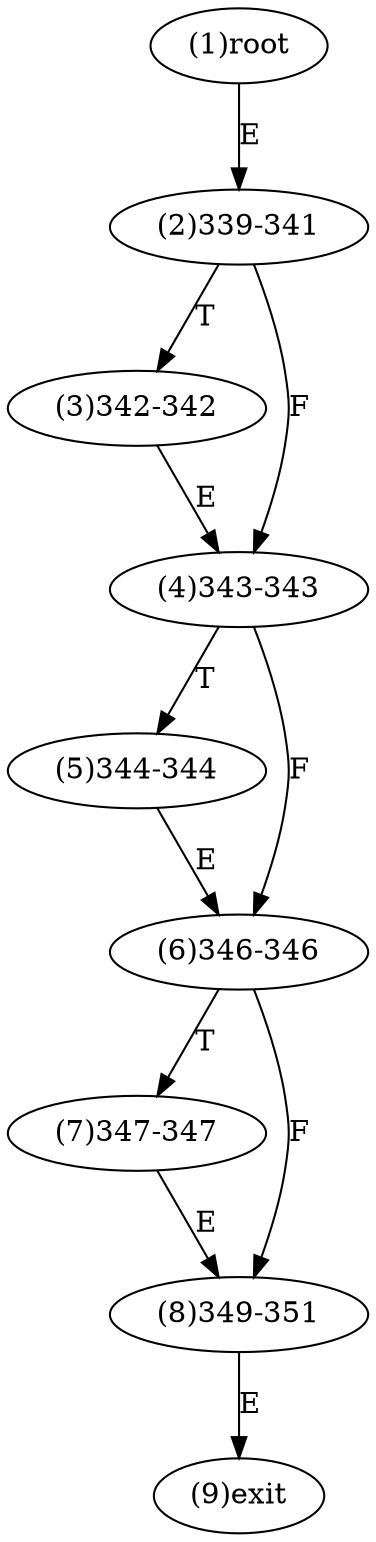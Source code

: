 digraph "" { 
1[ label="(1)root"];
2[ label="(2)339-341"];
3[ label="(3)342-342"];
4[ label="(4)343-343"];
5[ label="(5)344-344"];
6[ label="(6)346-346"];
7[ label="(7)347-347"];
8[ label="(8)349-351"];
9[ label="(9)exit"];
1->2[ label="E"];
2->4[ label="F"];
2->3[ label="T"];
3->4[ label="E"];
4->6[ label="F"];
4->5[ label="T"];
5->6[ label="E"];
6->8[ label="F"];
6->7[ label="T"];
7->8[ label="E"];
8->9[ label="E"];
}
